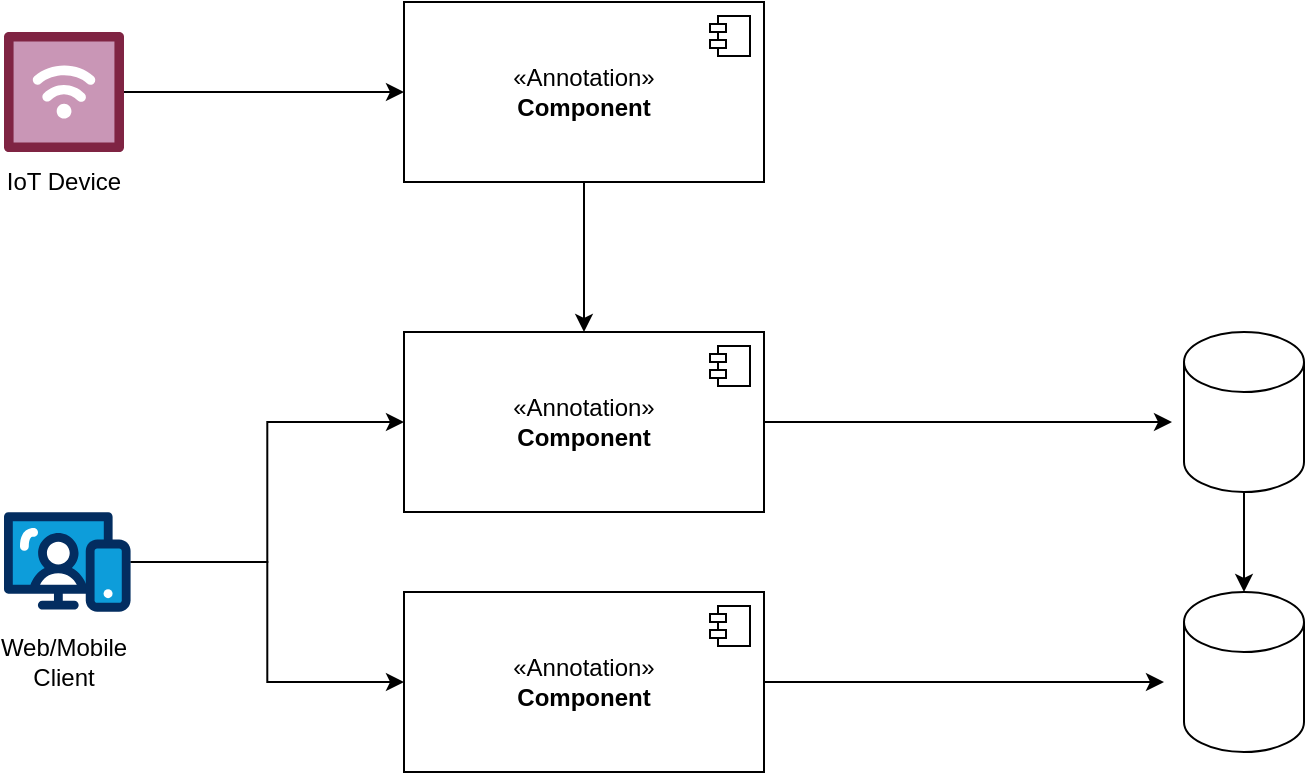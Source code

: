 <mxfile version="22.0.6" type="github">
  <diagram name="Page-1" id="3kHtIoUZKBWZ_jtWRq0K">
    <mxGraphModel dx="1434" dy="758" grid="1" gridSize="10" guides="1" tooltips="1" connect="1" arrows="1" fold="1" page="1" pageScale="1" pageWidth="827" pageHeight="1169" math="0" shadow="0">
      <root>
        <mxCell id="0" />
        <mxCell id="1" parent="0" />
        <mxCell id="DtUQo3EOM_BG8sWmRow4-29" style="edgeStyle=orthogonalEdgeStyle;rounded=0;orthogonalLoop=1;jettySize=auto;html=1;entryX=0;entryY=0.5;entryDx=0;entryDy=0;" edge="1" parent="1" source="TheWxf2eowaco_qyXSHE-1" target="DtUQo3EOM_BG8sWmRow4-17">
          <mxGeometry relative="1" as="geometry" />
        </mxCell>
        <mxCell id="DtUQo3EOM_BG8sWmRow4-30" style="edgeStyle=orthogonalEdgeStyle;rounded=0;orthogonalLoop=1;jettySize=auto;html=1;entryX=0;entryY=0.5;entryDx=0;entryDy=0;" edge="1" parent="1" source="TheWxf2eowaco_qyXSHE-1" target="DtUQo3EOM_BG8sWmRow4-19">
          <mxGeometry relative="1" as="geometry" />
        </mxCell>
        <mxCell id="TheWxf2eowaco_qyXSHE-1" value="" style="verticalLabelPosition=bottom;aspect=fixed;html=1;shape=mxgraph.salesforce.web;" parent="1" vertex="1">
          <mxGeometry x="70" y="390" width="63.29" height="50" as="geometry" />
        </mxCell>
        <mxCell id="DtUQo3EOM_BG8sWmRow4-23" style="edgeStyle=orthogonalEdgeStyle;rounded=0;orthogonalLoop=1;jettySize=auto;html=1;entryX=0;entryY=0.5;entryDx=0;entryDy=0;" edge="1" parent="1" source="TheWxf2eowaco_qyXSHE-2" target="DtUQo3EOM_BG8sWmRow4-15">
          <mxGeometry relative="1" as="geometry" />
        </mxCell>
        <mxCell id="TheWxf2eowaco_qyXSHE-2" value="" style="verticalLabelPosition=bottom;aspect=fixed;html=1;shape=mxgraph.salesforce.iot;" parent="1" vertex="1">
          <mxGeometry x="70" y="150" width="60" height="60" as="geometry" />
        </mxCell>
        <mxCell id="TheWxf2eowaco_qyXSHE-3" value="IoT Device" style="text;html=1;strokeColor=none;fillColor=none;align=center;verticalAlign=middle;whiteSpace=wrap;rounded=0;" parent="1" vertex="1">
          <mxGeometry x="70" y="210" width="60" height="30" as="geometry" />
        </mxCell>
        <mxCell id="TheWxf2eowaco_qyXSHE-4" value="Web/Mobile Client" style="text;html=1;strokeColor=none;fillColor=none;align=center;verticalAlign=middle;whiteSpace=wrap;rounded=0;" parent="1" vertex="1">
          <mxGeometry x="70" y="450" width="60" height="30" as="geometry" />
        </mxCell>
        <mxCell id="DtUQo3EOM_BG8sWmRow4-24" style="edgeStyle=orthogonalEdgeStyle;rounded=0;orthogonalLoop=1;jettySize=auto;html=1;exitX=0.5;exitY=1;exitDx=0;exitDy=0;entryX=0.5;entryY=0;entryDx=0;entryDy=0;" edge="1" parent="1" source="DtUQo3EOM_BG8sWmRow4-15" target="DtUQo3EOM_BG8sWmRow4-17">
          <mxGeometry relative="1" as="geometry" />
        </mxCell>
        <mxCell id="DtUQo3EOM_BG8sWmRow4-15" value="&amp;laquo;Annotation&amp;raquo;&lt;br/&gt;&lt;b&gt;Component&lt;/b&gt;" style="html=1;dropTarget=0;whiteSpace=wrap;" vertex="1" parent="1">
          <mxGeometry x="270" y="135" width="180" height="90" as="geometry" />
        </mxCell>
        <mxCell id="DtUQo3EOM_BG8sWmRow4-16" value="" style="shape=module;jettyWidth=8;jettyHeight=4;" vertex="1" parent="DtUQo3EOM_BG8sWmRow4-15">
          <mxGeometry x="1" width="20" height="20" relative="1" as="geometry">
            <mxPoint x="-27" y="7" as="offset" />
          </mxGeometry>
        </mxCell>
        <mxCell id="DtUQo3EOM_BG8sWmRow4-17" value="&amp;laquo;Annotation&amp;raquo;&lt;br/&gt;&lt;b&gt;Component&lt;/b&gt;" style="html=1;dropTarget=0;whiteSpace=wrap;" vertex="1" parent="1">
          <mxGeometry x="270" y="300" width="180" height="90" as="geometry" />
        </mxCell>
        <mxCell id="DtUQo3EOM_BG8sWmRow4-18" value="" style="shape=module;jettyWidth=8;jettyHeight=4;" vertex="1" parent="DtUQo3EOM_BG8sWmRow4-17">
          <mxGeometry x="1" width="20" height="20" relative="1" as="geometry">
            <mxPoint x="-27" y="7" as="offset" />
          </mxGeometry>
        </mxCell>
        <mxCell id="DtUQo3EOM_BG8sWmRow4-28" style="edgeStyle=orthogonalEdgeStyle;rounded=0;orthogonalLoop=1;jettySize=auto;html=1;" edge="1" parent="1" source="DtUQo3EOM_BG8sWmRow4-19">
          <mxGeometry relative="1" as="geometry">
            <mxPoint x="650" y="475" as="targetPoint" />
          </mxGeometry>
        </mxCell>
        <mxCell id="DtUQo3EOM_BG8sWmRow4-19" value="&amp;laquo;Annotation&amp;raquo;&lt;br/&gt;&lt;b&gt;Component&lt;/b&gt;" style="html=1;dropTarget=0;whiteSpace=wrap;" vertex="1" parent="1">
          <mxGeometry x="270" y="430" width="180" height="90" as="geometry" />
        </mxCell>
        <mxCell id="DtUQo3EOM_BG8sWmRow4-20" value="" style="shape=module;jettyWidth=8;jettyHeight=4;" vertex="1" parent="DtUQo3EOM_BG8sWmRow4-19">
          <mxGeometry x="1" width="20" height="20" relative="1" as="geometry">
            <mxPoint x="-27" y="7" as="offset" />
          </mxGeometry>
        </mxCell>
        <mxCell id="DtUQo3EOM_BG8sWmRow4-26" value="" style="edgeStyle=orthogonalEdgeStyle;rounded=0;orthogonalLoop=1;jettySize=auto;html=1;" edge="1" parent="1" source="DtUQo3EOM_BG8sWmRow4-21" target="DtUQo3EOM_BG8sWmRow4-22">
          <mxGeometry relative="1" as="geometry" />
        </mxCell>
        <mxCell id="DtUQo3EOM_BG8sWmRow4-21" value="" style="shape=cylinder3;whiteSpace=wrap;html=1;boundedLbl=1;backgroundOutline=1;size=15;" vertex="1" parent="1">
          <mxGeometry x="660" y="300" width="60" height="80" as="geometry" />
        </mxCell>
        <mxCell id="DtUQo3EOM_BG8sWmRow4-22" value="" style="shape=cylinder3;whiteSpace=wrap;html=1;boundedLbl=1;backgroundOutline=1;size=15;" vertex="1" parent="1">
          <mxGeometry x="660" y="430" width="60" height="80" as="geometry" />
        </mxCell>
        <mxCell id="DtUQo3EOM_BG8sWmRow4-25" style="edgeStyle=orthogonalEdgeStyle;rounded=0;orthogonalLoop=1;jettySize=auto;html=1;entryX=-0.1;entryY=0.563;entryDx=0;entryDy=0;entryPerimeter=0;" edge="1" parent="1" source="DtUQo3EOM_BG8sWmRow4-17" target="DtUQo3EOM_BG8sWmRow4-21">
          <mxGeometry relative="1" as="geometry" />
        </mxCell>
      </root>
    </mxGraphModel>
  </diagram>
</mxfile>
